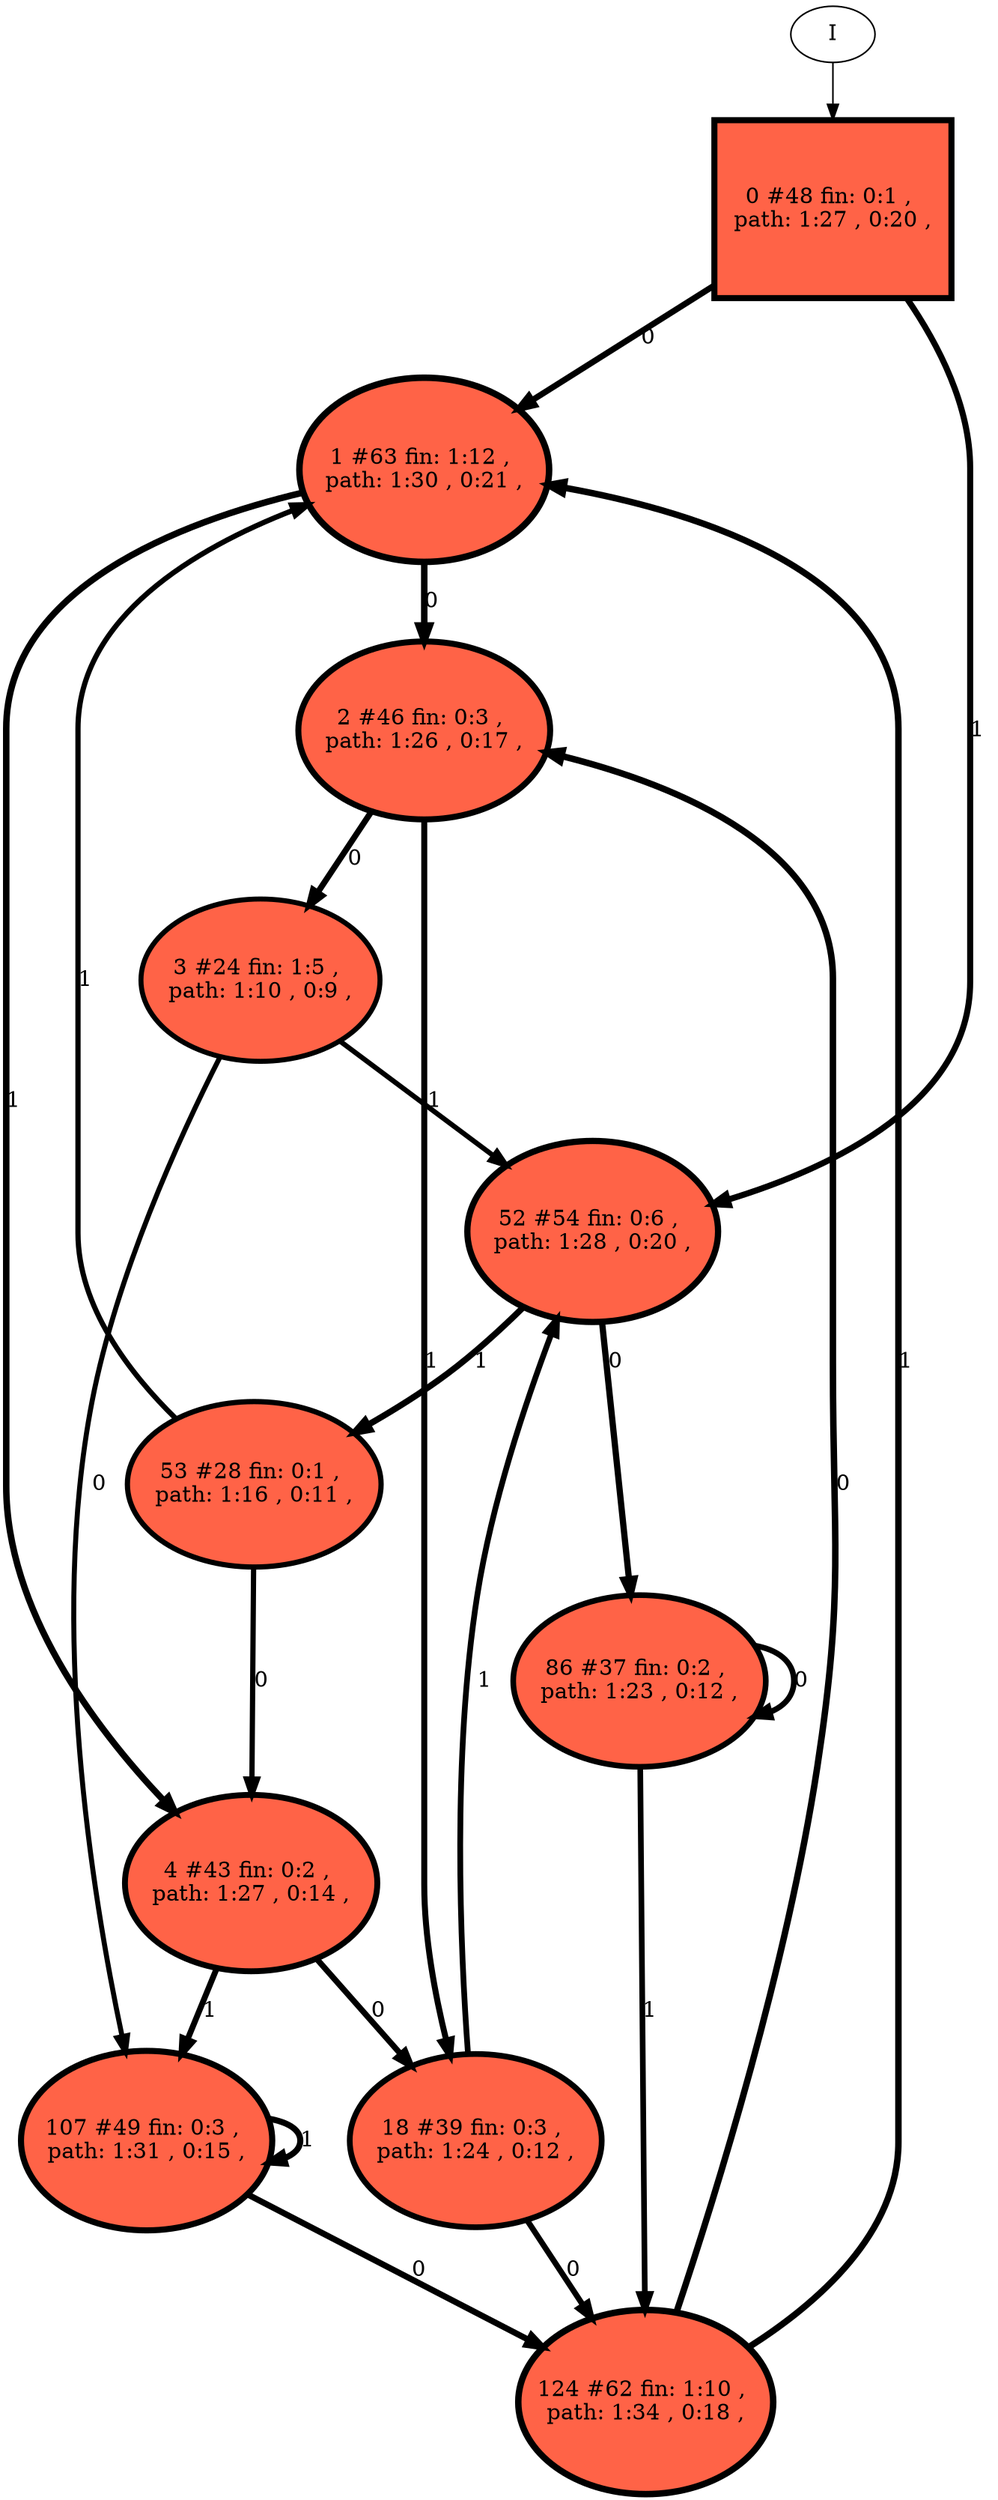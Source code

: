 // produced with flexfringe // 
digraph DFA {
	0 [label="root" shape=box];
		I -> 0;
	0 [ label="0 #48 fin: 0:1 , 
 path: 1:27 , 0:20 , " , style=filled, fillcolor="tomato", width=1.58756, height=1.58756, penwidth=3.89182];
		0 -> 1 [label="0 " , penwidth=3.89182 ];
		0 -> 52 [label="1 " , penwidth=3.89182 ];
	1 [ label="1 #63 fin: 1:12 , 
 path: 1:30 , 0:21 , " , style=filled, fillcolor="tomato", width=1.64072, height=1.64072, penwidth=4.15888];
		1 -> 2 [label="0 " , penwidth=4.15888 ];
		1 -> 4 [label="1 " , penwidth=4.15888 ];
	52 [ label="52 #54 fin: 0:6 , 
 path: 1:28 , 0:20 , " , style=filled, fillcolor="tomato", width=1.6109, height=1.6109, penwidth=4.00733];
		52 -> 86 [label="0 " , penwidth=4.00733 ];
		52 -> 53 [label="1 " , penwidth=4.00733 ];
	2 [ label="2 #46 fin: 0:3 , 
 path: 1:26 , 0:17 , " , style=filled, fillcolor="tomato", width=1.57901, height=1.57901, penwidth=3.85015];
		2 -> 3 [label="0 " , penwidth=3.85015 ];
		2 -> 18 [label="1 " , penwidth=3.85015 ];
	4 [ label="4 #43 fin: 0:2 , 
 path: 1:27 , 0:14 , " , style=filled, fillcolor="tomato", width=1.56532, height=1.56532, penwidth=3.78419];
		4 -> 18 [label="0 " , penwidth=3.78419 ];
		4 -> 107 [label="1 " , penwidth=3.78419 ];
	86 [ label="86 #37 fin: 0:2 , 
 path: 1:23 , 0:12 , " , style=filled, fillcolor="tomato", width=1.53419, height=1.53419, penwidth=3.63759];
		86 -> 86 [label="0 " , penwidth=3.63759 ];
		86 -> 124 [label="1 " , penwidth=3.63759 ];
	53 [ label="53 #28 fin: 0:1 , 
 path: 1:16 , 0:11 , " , style=filled, fillcolor="tomato", width=1.47414, height=1.47414, penwidth=3.3673];
		53 -> 4 [label="0 " , penwidth=3.3673 ];
		53 -> 1 [label="1 " , penwidth=3.3673 ];
	3 [ label="3 #24 fin: 1:5 , 
 path: 1:10 , 0:9 , " , style=filled, fillcolor="tomato", width=1.43957, height=1.43957, penwidth=3.21888];
		3 -> 107 [label="0 " , penwidth=3.21888 ];
		3 -> 52 [label="1 " , penwidth=3.21888 ];
	18 [ label="18 #39 fin: 0:3 , 
 path: 1:24 , 0:12 , " , style=filled, fillcolor="tomato", width=1.54519, height=1.54519, penwidth=3.68888];
		18 -> 124 [label="0 " , penwidth=3.68888 ];
		18 -> 52 [label="1 " , penwidth=3.68888 ];
	107 [ label="107 #49 fin: 0:3 , 
 path: 1:31 , 0:15 , " , style=filled, fillcolor="tomato", width=1.59169, height=1.59169, penwidth=3.91202];
		107 -> 124 [label="0 " , penwidth=3.91202 ];
		107 -> 107 [label="1 " , penwidth=3.91202 ];
	124 [ label="124 #62 fin: 1:10 , 
 path: 1:34 , 0:18 , " , style=filled, fillcolor="tomato", width=1.63766, height=1.63766, penwidth=4.14313];
		124 -> 2 [label="0 " , penwidth=4.14313 ];
		124 -> 1 [label="1 " , penwidth=4.14313 ];
}
